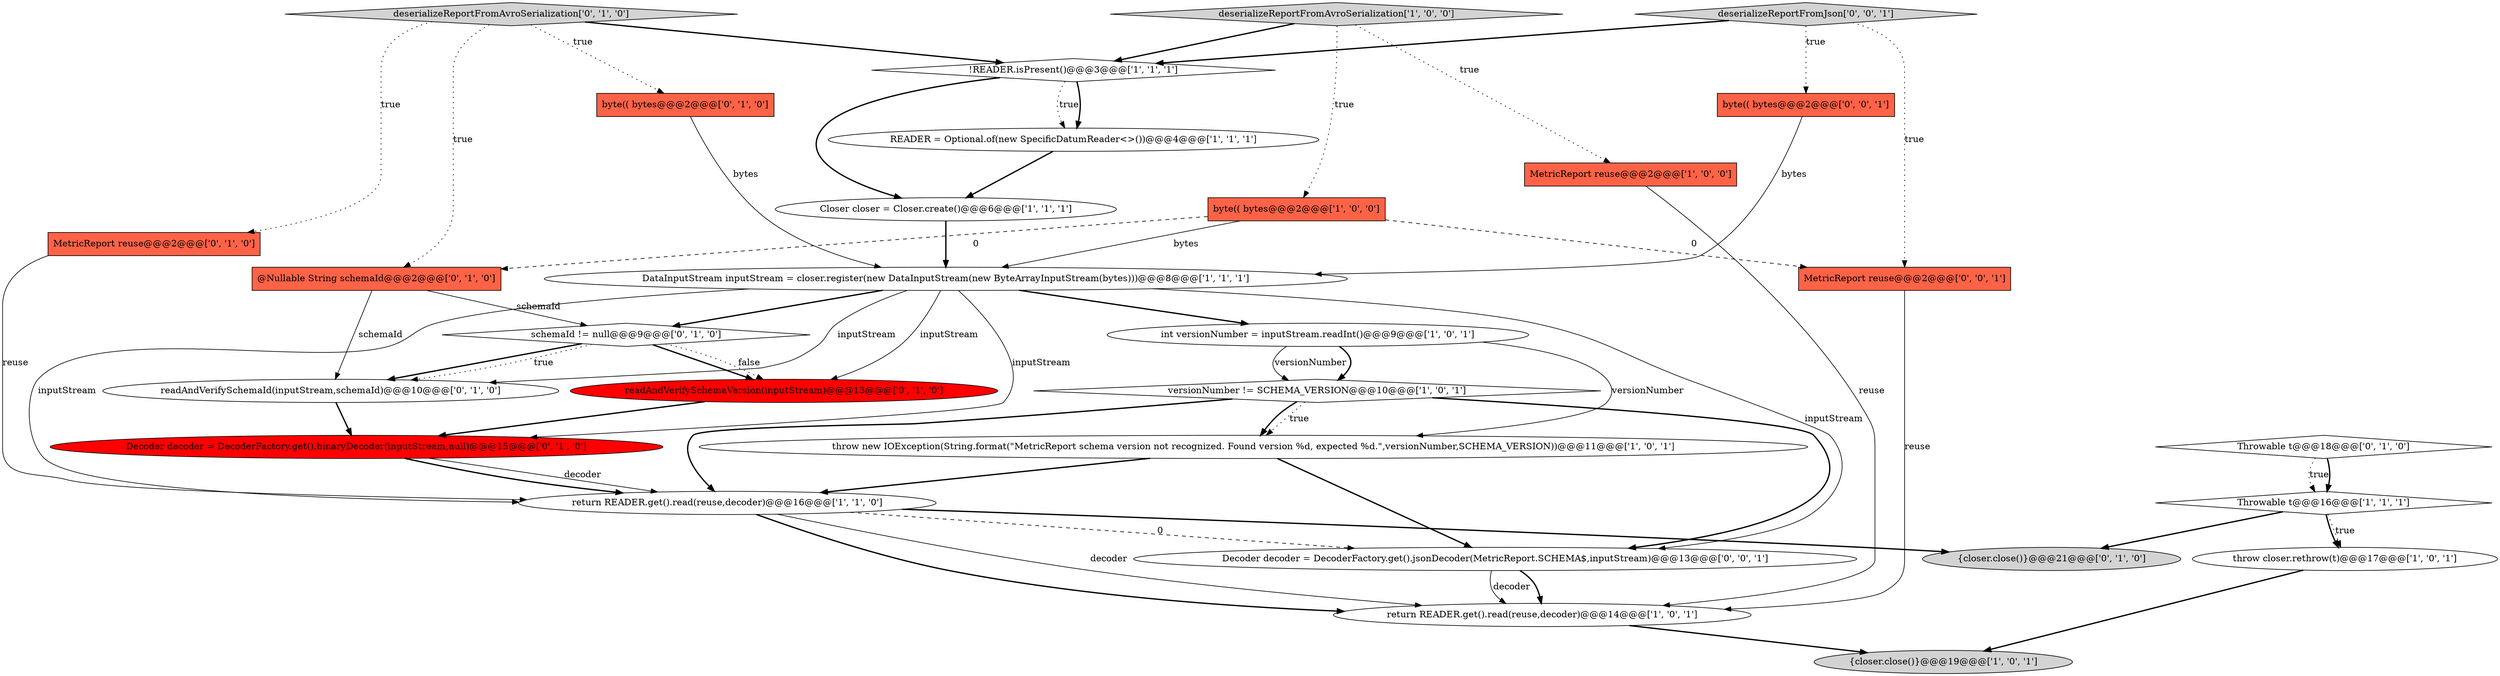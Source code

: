 digraph {
6 [style = filled, label = "return READER.get().read(reuse,decoder)@@@14@@@['1', '0', '1']", fillcolor = white, shape = ellipse image = "AAA0AAABBB1BBB"];
26 [style = filled, label = "byte(( bytes@@@2@@@['0', '0', '1']", fillcolor = tomato, shape = box image = "AAA0AAABBB3BBB"];
8 [style = filled, label = "return READER.get().read(reuse,decoder)@@@16@@@['1', '1', '0']", fillcolor = white, shape = ellipse image = "AAA0AAABBB1BBB"];
23 [style = filled, label = "MetricReport reuse@@@2@@@['0', '1', '0']", fillcolor = tomato, shape = box image = "AAA0AAABBB2BBB"];
15 [style = filled, label = "readAndVerifySchemaId(inputStream,schemaId)@@@10@@@['0', '1', '0']", fillcolor = white, shape = ellipse image = "AAA0AAABBB2BBB"];
10 [style = filled, label = "Closer closer = Closer.create()@@@6@@@['1', '1', '1']", fillcolor = white, shape = ellipse image = "AAA0AAABBB1BBB"];
20 [style = filled, label = "Throwable t@@@18@@@['0', '1', '0']", fillcolor = white, shape = diamond image = "AAA0AAABBB2BBB"];
1 [style = filled, label = "MetricReport reuse@@@2@@@['1', '0', '0']", fillcolor = tomato, shape = box image = "AAA0AAABBB1BBB"];
17 [style = filled, label = "{closer.close()}@@@21@@@['0', '1', '0']", fillcolor = lightgray, shape = ellipse image = "AAA0AAABBB2BBB"];
14 [style = filled, label = "throw new IOException(String.format(\"MetricReport schema version not recognized. Found version %d, expected %d.\",versionNumber,SCHEMA_VERSION))@@@11@@@['1', '0', '1']", fillcolor = white, shape = ellipse image = "AAA0AAABBB1BBB"];
9 [style = filled, label = "READER = Optional.of(new SpecificDatumReader<>())@@@4@@@['1', '1', '1']", fillcolor = white, shape = ellipse image = "AAA0AAABBB1BBB"];
7 [style = filled, label = "!READER.isPresent()@@@3@@@['1', '1', '1']", fillcolor = white, shape = diamond image = "AAA0AAABBB1BBB"];
13 [style = filled, label = "DataInputStream inputStream = closer.register(new DataInputStream(new ByteArrayInputStream(bytes)))@@@8@@@['1', '1', '1']", fillcolor = white, shape = ellipse image = "AAA0AAABBB1BBB"];
28 [style = filled, label = "Decoder decoder = DecoderFactory.get().jsonDecoder(MetricReport.SCHEMA$,inputStream)@@@13@@@['0', '0', '1']", fillcolor = white, shape = ellipse image = "AAA0AAABBB3BBB"];
16 [style = filled, label = "schemaId != null@@@9@@@['0', '1', '0']", fillcolor = white, shape = diamond image = "AAA0AAABBB2BBB"];
4 [style = filled, label = "{closer.close()}@@@19@@@['1', '0', '1']", fillcolor = lightgray, shape = ellipse image = "AAA0AAABBB1BBB"];
22 [style = filled, label = "readAndVerifySchemaVersion(inputStream)@@@13@@@['0', '1', '0']", fillcolor = red, shape = ellipse image = "AAA1AAABBB2BBB"];
12 [style = filled, label = "int versionNumber = inputStream.readInt()@@@9@@@['1', '0', '1']", fillcolor = white, shape = ellipse image = "AAA0AAABBB1BBB"];
0 [style = filled, label = "Throwable t@@@16@@@['1', '1', '1']", fillcolor = white, shape = diamond image = "AAA0AAABBB1BBB"];
19 [style = filled, label = "byte(( bytes@@@2@@@['0', '1', '0']", fillcolor = tomato, shape = box image = "AAA0AAABBB2BBB"];
27 [style = filled, label = "MetricReport reuse@@@2@@@['0', '0', '1']", fillcolor = tomato, shape = box image = "AAA0AAABBB3BBB"];
18 [style = filled, label = "Decoder decoder = DecoderFactory.get().binaryDecoder(inputStream,null)@@@15@@@['0', '1', '0']", fillcolor = red, shape = ellipse image = "AAA1AAABBB2BBB"];
5 [style = filled, label = "versionNumber != SCHEMA_VERSION@@@10@@@['1', '0', '1']", fillcolor = white, shape = diamond image = "AAA0AAABBB1BBB"];
25 [style = filled, label = "deserializeReportFromJson['0', '0', '1']", fillcolor = lightgray, shape = diamond image = "AAA0AAABBB3BBB"];
3 [style = filled, label = "throw closer.rethrow(t)@@@17@@@['1', '0', '1']", fillcolor = white, shape = ellipse image = "AAA0AAABBB1BBB"];
2 [style = filled, label = "byte(( bytes@@@2@@@['1', '0', '0']", fillcolor = tomato, shape = box image = "AAA1AAABBB1BBB"];
11 [style = filled, label = "deserializeReportFromAvroSerialization['1', '0', '0']", fillcolor = lightgray, shape = diamond image = "AAA0AAABBB1BBB"];
21 [style = filled, label = "deserializeReportFromAvroSerialization['0', '1', '0']", fillcolor = lightgray, shape = diamond image = "AAA0AAABBB2BBB"];
24 [style = filled, label = "@Nullable String schemaId@@@2@@@['0', '1', '0']", fillcolor = tomato, shape = box image = "AAA1AAABBB2BBB"];
0->3 [style = bold, label=""];
23->8 [style = solid, label="reuse"];
5->14 [style = dotted, label="true"];
5->8 [style = bold, label=""];
16->15 [style = bold, label=""];
28->6 [style = bold, label=""];
24->16 [style = solid, label="schemaId"];
12->5 [style = bold, label=""];
13->15 [style = solid, label="inputStream"];
7->10 [style = bold, label=""];
0->17 [style = bold, label=""];
11->1 [style = dotted, label="true"];
20->0 [style = dotted, label="true"];
20->0 [style = bold, label=""];
8->6 [style = solid, label="decoder"];
2->27 [style = dashed, label="0"];
13->18 [style = solid, label="inputStream"];
18->8 [style = solid, label="decoder"];
14->28 [style = bold, label=""];
8->6 [style = bold, label=""];
7->9 [style = dotted, label="true"];
9->10 [style = bold, label=""];
5->14 [style = bold, label=""];
16->22 [style = bold, label=""];
5->28 [style = bold, label=""];
24->15 [style = solid, label="schemaId"];
25->7 [style = bold, label=""];
3->4 [style = bold, label=""];
15->18 [style = bold, label=""];
2->13 [style = solid, label="bytes"];
13->16 [style = bold, label=""];
8->28 [style = dashed, label="0"];
13->28 [style = solid, label="inputStream"];
7->9 [style = bold, label=""];
8->17 [style = bold, label=""];
12->5 [style = solid, label="versionNumber"];
13->22 [style = solid, label="inputStream"];
6->4 [style = bold, label=""];
19->13 [style = solid, label="bytes"];
11->2 [style = dotted, label="true"];
22->18 [style = bold, label=""];
13->12 [style = bold, label=""];
21->24 [style = dotted, label="true"];
10->13 [style = bold, label=""];
27->6 [style = solid, label="reuse"];
21->23 [style = dotted, label="true"];
21->19 [style = dotted, label="true"];
12->14 [style = solid, label="versionNumber"];
28->6 [style = solid, label="decoder"];
26->13 [style = solid, label="bytes"];
13->8 [style = solid, label="inputStream"];
21->7 [style = bold, label=""];
14->8 [style = bold, label=""];
18->8 [style = bold, label=""];
0->3 [style = dotted, label="true"];
2->24 [style = dashed, label="0"];
25->27 [style = dotted, label="true"];
1->6 [style = solid, label="reuse"];
25->26 [style = dotted, label="true"];
11->7 [style = bold, label=""];
16->15 [style = dotted, label="true"];
16->22 [style = dotted, label="false"];
}
